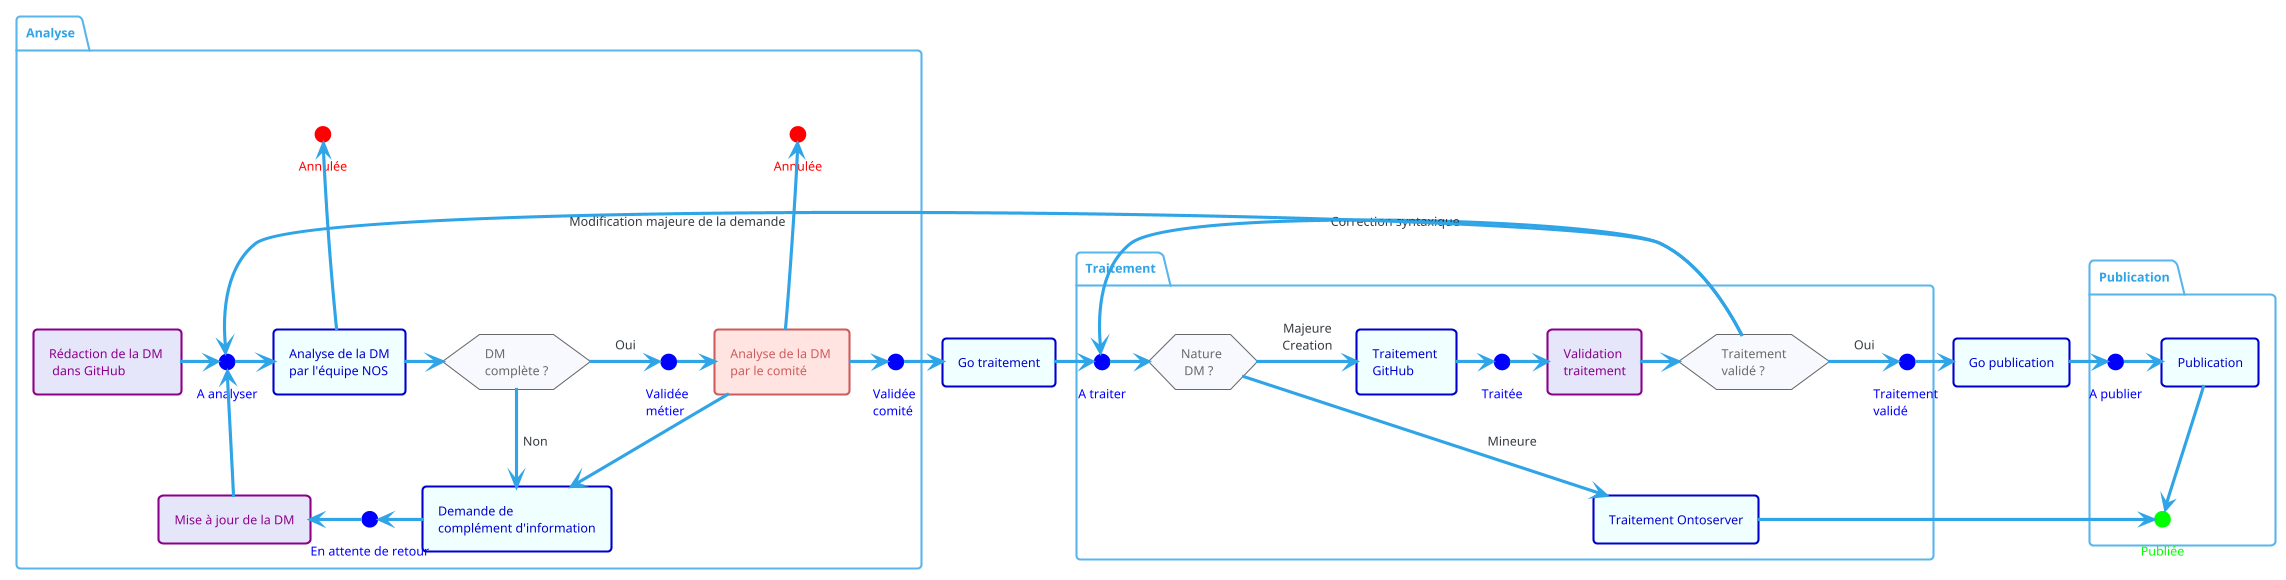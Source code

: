 @startuml
!theme cerulean

package "Analyse" as step1 {
rectangle "Rédaction de la DM \n dans GitHub" as redaction #Lavender;line:DarkMagenta;text:DarkMagenta
rectangle "Analyse de la DM\npar l'équipe NOS" as analyse #Azure;line:MediumBlue;text:MediumBlue
hexagon "DM \ncomplète ?" as DMcomplete #GhostWhite;line:DimGrey;text:DimGrey
rectangle "Demande de \ncomplément d'information" as complementInfo #Azure;line:MediumBlue;text:MediumBlue
rectangle "Mise à jour de la DM" as majDM #Lavender;line:DarkMagenta;text:DarkMagenta

circle "A analyser" as statut_AAnalyse #blue;line:blue;line.dashed;text:blue
circle "En attente de retour" as statut_attente #blue;line:blue;line.dashed;text:blue
circle "Validée \nmétier" as statut_valideeMetier #blue;line:blue;line.dashed;text:blue
circle "Annulée" as statut_annulee1 #red;line:red;line.dashed;text:red

redaction -> statut_AAnalyse
statut_AAnalyse -> analyse
analyse -up-> statut_annulee1
analyse -> DMcomplete
DMcomplete --> complementInfo : Non
statut_attente <- complementInfo
majDM <- statut_attente
statut_AAnalyse <-- majDM
DMcomplete -> statut_valideeMetier : Oui

rectangle "Analyse de la DM \npar le comité" as comite #MistyRose;line:IndianRed;text:IndianRed
circle "Validée \ncomité" as statut_valideeComite #blue;line:blue;line.dashed;text:blue
circle "Annulée" as statut_annulee2 #red;line:red;line.dashed;text:red
statut_valideeMetier -> comite
comite -up-> statut_annulee2
comite -> statut_valideeComite
comite -> complementInfo
}

rectangle "Go traitement" as GoTraitement #Azure;line:MediumBlue;text:MediumBlue
statut_valideeComite -> GoTraitement
rectangle "Go publication" as GoPublication #Azure;line:MediumBlue;text:MediumBlue

package "Traitement" as step2 {
    circle "A traiter" as statut_aTraiter #blue;line:blue;line.dashed;text:blue
    hexagon "Nature \n DM ?" as natureDM #GhostWhite;line:DimGrey;text:DimGrey
    rectangle "Traitement Ontoserver" as Ontoserver #Azure;line:MediumBlue;text:MediumBlue
    rectangle "Traitement \nGitHub" as GitHub #Azure;line:MediumBlue;text:MediumBlue
    circle "Traitée" as status_traité #blue;line:blue;line.dashed;text:blue
    rectangle "Validation \ntraitement" as validationTraitement #Lavender;line:DarkMagenta;text:DarkMagenta
    hexagon "Traitement\nvalidé ?" as TraitementValide #GhostWhite;line:DimGrey;text:DimGrey
    circle "Traitement \nvalidé" as statut_traitementValide #blue;line:blue;line.dashed;text:blue


    GoTraitement -> statut_aTraiter
    statut_aTraiter -> natureDM
    natureDM --> Ontoserver : Mineure 
    natureDM -> GitHub : Majeure\nCreation
    GitHub -> status_traité
    status_traité -> validationTraitement
    validationTraitement -> TraitementValide
    statut_aTraiter <- TraitementValide : Correction syntaxique
    TraitementValide -> statut_traitementValide : Oui
    statut_traitementValide -> GoPublication
}


    statut_AAnalyse <- TraitementValide : Modification majeure de la demande

package "Publication" as step3 {
    circle "A publier" as statut_APublier #blue;line:blue;line.dashed;text:blue
    rectangle "Publication" as publication #Azure;line:MediumBlue;text:MediumBlue
    circle "Publiée" as statut_publiée #Lime;line:Lime;line.dashed;text:Lime
    GoPublication -> statut_APublier 
    statut_APublier -> publication
    publication --> statut_publiée  

}
 statut_publiée <- Ontoserver


@enduml